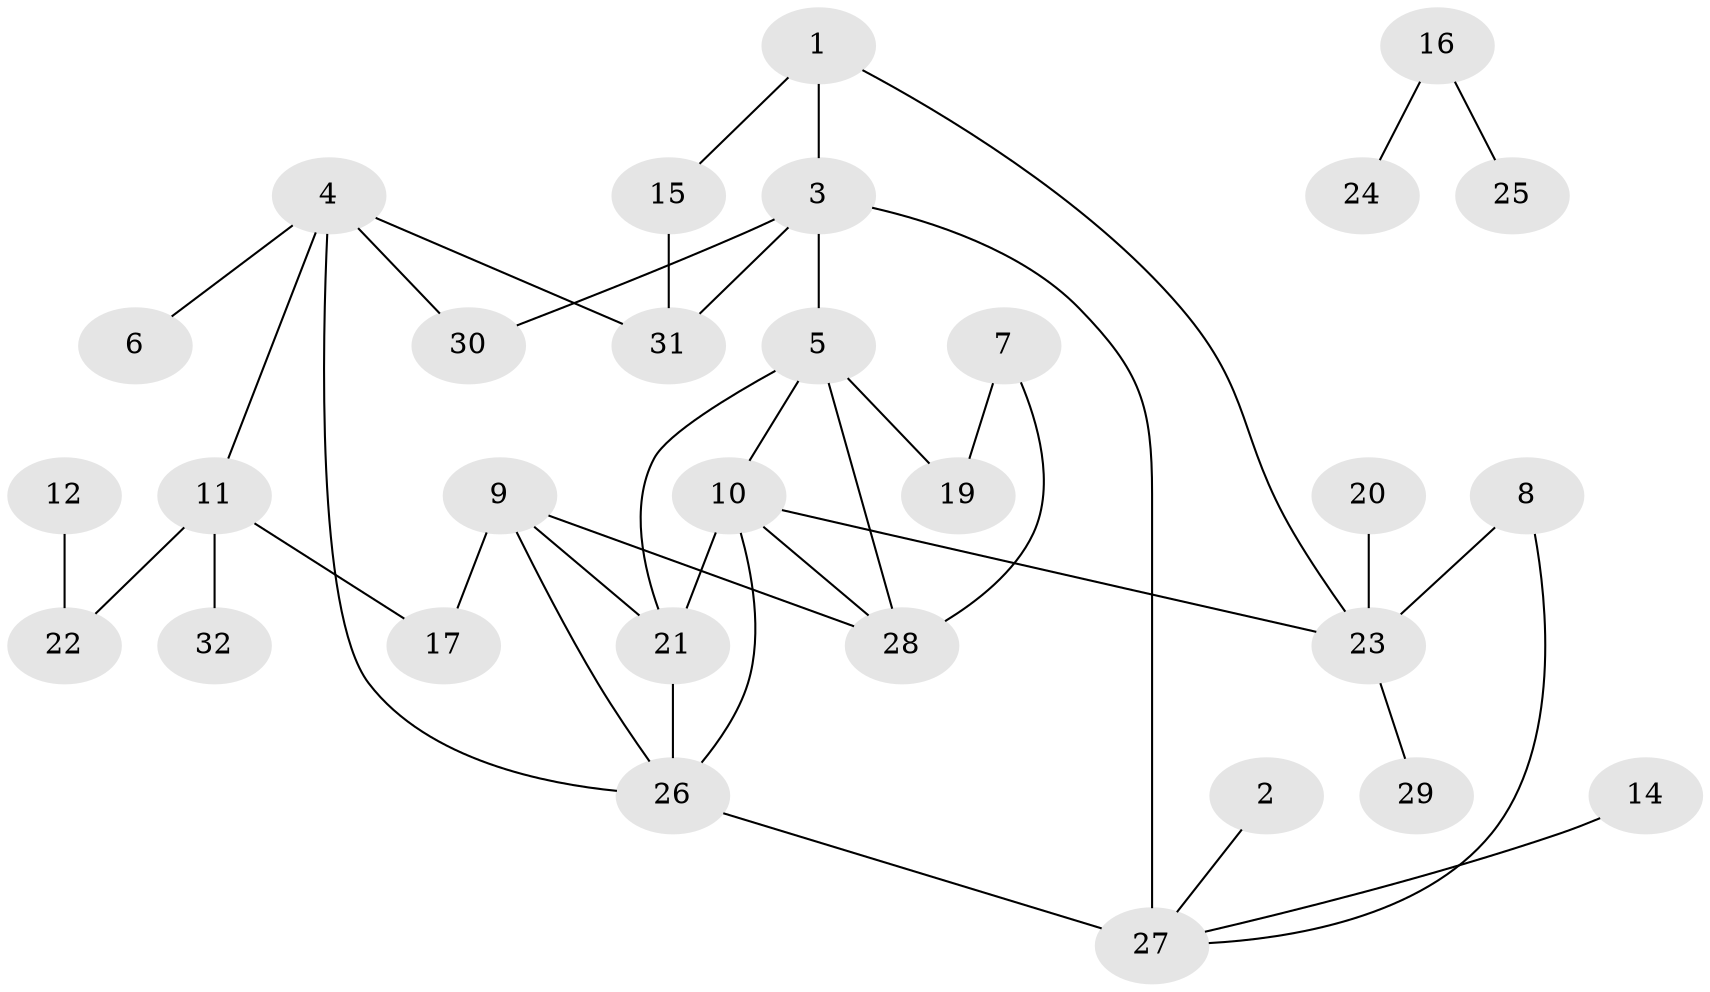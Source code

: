 // original degree distribution, {3: 0.11538461538461539, 1: 0.23076923076923078, 5: 0.019230769230769232, 4: 0.21153846153846154, 2: 0.36538461538461536, 0: 0.019230769230769232, 7: 0.019230769230769232, 6: 0.019230769230769232}
// Generated by graph-tools (version 1.1) at 2025/48/03/04/25 22:48:30]
// undirected, 30 vertices, 41 edges
graph export_dot {
  node [color=gray90,style=filled];
  1;
  2;
  3;
  4;
  5;
  6;
  7;
  8;
  9;
  10;
  11;
  12;
  14;
  15;
  16;
  17;
  19;
  20;
  21;
  22;
  23;
  24;
  25;
  26;
  27;
  28;
  29;
  30;
  31;
  32;
  1 -- 3 [weight=1.0];
  1 -- 15 [weight=1.0];
  1 -- 23 [weight=1.0];
  2 -- 27 [weight=1.0];
  3 -- 5 [weight=2.0];
  3 -- 27 [weight=2.0];
  3 -- 30 [weight=1.0];
  3 -- 31 [weight=1.0];
  4 -- 6 [weight=1.0];
  4 -- 11 [weight=1.0];
  4 -- 26 [weight=1.0];
  4 -- 30 [weight=1.0];
  4 -- 31 [weight=1.0];
  5 -- 10 [weight=2.0];
  5 -- 19 [weight=1.0];
  5 -- 21 [weight=1.0];
  5 -- 28 [weight=1.0];
  7 -- 19 [weight=1.0];
  7 -- 28 [weight=1.0];
  8 -- 23 [weight=1.0];
  8 -- 27 [weight=1.0];
  9 -- 17 [weight=1.0];
  9 -- 21 [weight=1.0];
  9 -- 26 [weight=1.0];
  9 -- 28 [weight=1.0];
  10 -- 21 [weight=1.0];
  10 -- 23 [weight=1.0];
  10 -- 26 [weight=1.0];
  10 -- 28 [weight=1.0];
  11 -- 17 [weight=1.0];
  11 -- 22 [weight=1.0];
  11 -- 32 [weight=1.0];
  12 -- 22 [weight=1.0];
  14 -- 27 [weight=1.0];
  15 -- 31 [weight=1.0];
  16 -- 24 [weight=1.0];
  16 -- 25 [weight=1.0];
  20 -- 23 [weight=1.0];
  21 -- 26 [weight=2.0];
  23 -- 29 [weight=1.0];
  26 -- 27 [weight=2.0];
}
